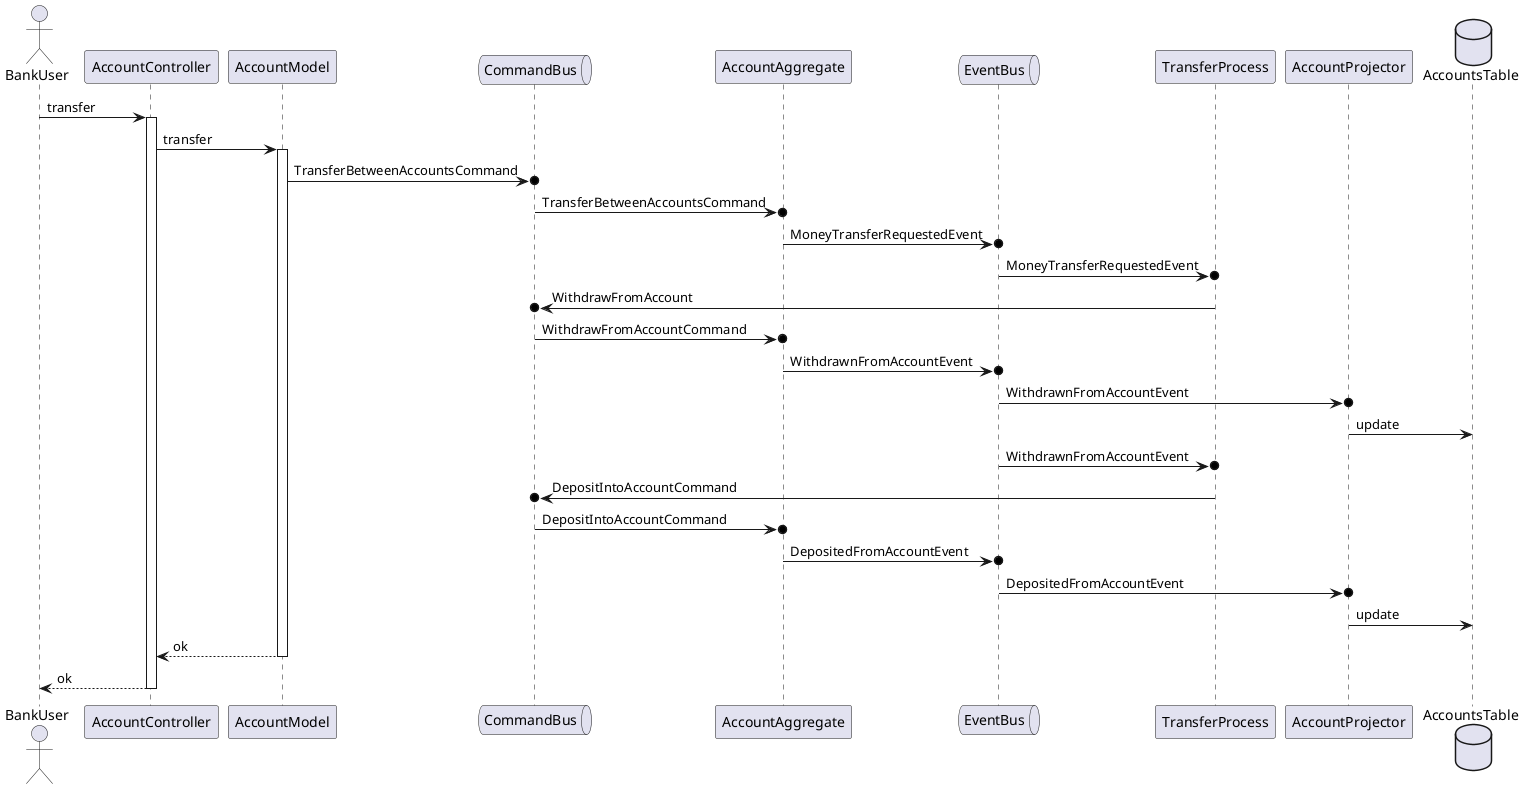 @startuml

actor BankUser
participant AccountController
participant AccountModel
queue CommandBus
participant AccountAggregate
queue EventBus
participant TransferProcess
participant AccountProjector
database AccountsTable

BankUser -> AccountController : transfer
activate AccountController
AccountController -> AccountModel : transfer
activate AccountModel
AccountModel ->o CommandBus : TransferBetweenAccountsCommand
CommandBus ->o AccountAggregate : TransferBetweenAccountsCommand
AccountAggregate ->o EventBus : MoneyTransferRequestedEvent
EventBus ->o TransferProcess : MoneyTransferRequestedEvent
TransferProcess ->o CommandBus : WithdrawFromAccount
CommandBus ->o AccountAggregate : WithdrawFromAccountCommand
AccountAggregate ->o EventBus : WithdrawnFromAccountEvent
EventBus ->o AccountProjector : WithdrawnFromAccountEvent
AccountProjector -> AccountsTable : update
EventBus ->o TransferProcess : WithdrawnFromAccountEvent
TransferProcess ->o CommandBus : DepositIntoAccountCommand
CommandBus ->o AccountAggregate : DepositIntoAccountCommand
AccountAggregate ->o EventBus : DepositedFromAccountEvent
EventBus ->o AccountProjector : DepositedFromAccountEvent
AccountProjector -> AccountsTable : update
AccountModel --> AccountController : ok
deactivate AccountModel
AccountController --> BankUser : ok
deactivate AccountController

@enduml
